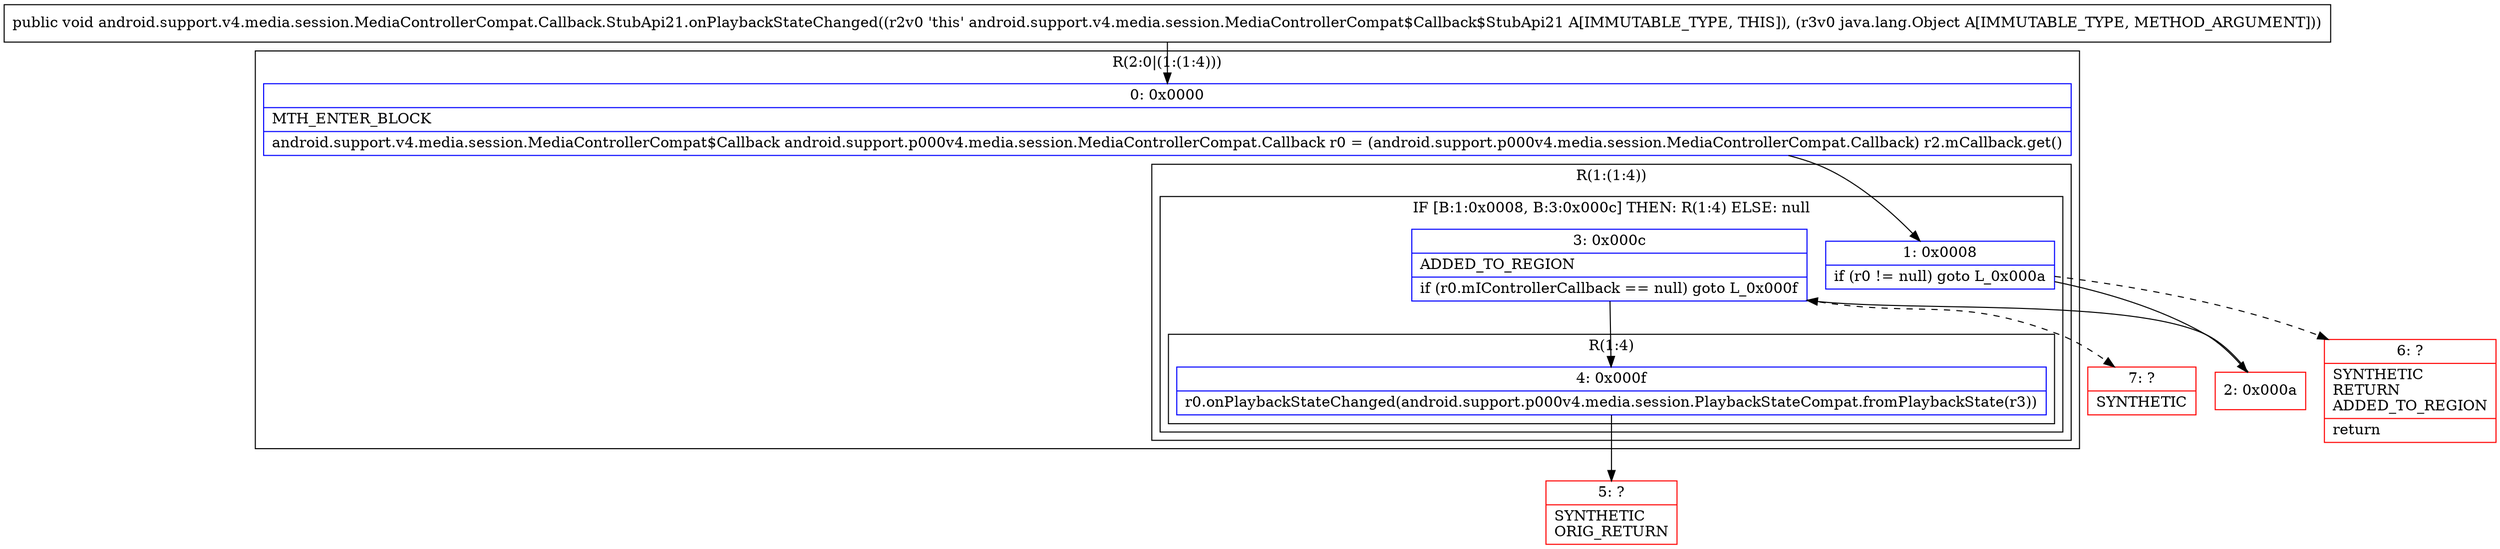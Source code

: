 digraph "CFG forandroid.support.v4.media.session.MediaControllerCompat.Callback.StubApi21.onPlaybackStateChanged(Ljava\/lang\/Object;)V" {
subgraph cluster_Region_98029031 {
label = "R(2:0|(1:(1:4)))";
node [shape=record,color=blue];
Node_0 [shape=record,label="{0\:\ 0x0000|MTH_ENTER_BLOCK\l|android.support.v4.media.session.MediaControllerCompat$Callback android.support.p000v4.media.session.MediaControllerCompat.Callback r0 = (android.support.p000v4.media.session.MediaControllerCompat.Callback) r2.mCallback.get()\l}"];
subgraph cluster_Region_1416466885 {
label = "R(1:(1:4))";
node [shape=record,color=blue];
subgraph cluster_IfRegion_599011526 {
label = "IF [B:1:0x0008, B:3:0x000c] THEN: R(1:4) ELSE: null";
node [shape=record,color=blue];
Node_1 [shape=record,label="{1\:\ 0x0008|if (r0 != null) goto L_0x000a\l}"];
Node_3 [shape=record,label="{3\:\ 0x000c|ADDED_TO_REGION\l|if (r0.mIControllerCallback == null) goto L_0x000f\l}"];
subgraph cluster_Region_1265559510 {
label = "R(1:4)";
node [shape=record,color=blue];
Node_4 [shape=record,label="{4\:\ 0x000f|r0.onPlaybackStateChanged(android.support.p000v4.media.session.PlaybackStateCompat.fromPlaybackState(r3))\l}"];
}
}
}
}
Node_2 [shape=record,color=red,label="{2\:\ 0x000a}"];
Node_5 [shape=record,color=red,label="{5\:\ ?|SYNTHETIC\lORIG_RETURN\l}"];
Node_6 [shape=record,color=red,label="{6\:\ ?|SYNTHETIC\lRETURN\lADDED_TO_REGION\l|return\l}"];
Node_7 [shape=record,color=red,label="{7\:\ ?|SYNTHETIC\l}"];
MethodNode[shape=record,label="{public void android.support.v4.media.session.MediaControllerCompat.Callback.StubApi21.onPlaybackStateChanged((r2v0 'this' android.support.v4.media.session.MediaControllerCompat$Callback$StubApi21 A[IMMUTABLE_TYPE, THIS]), (r3v0 java.lang.Object A[IMMUTABLE_TYPE, METHOD_ARGUMENT])) }"];
MethodNode -> Node_0;
Node_0 -> Node_1;
Node_1 -> Node_2;
Node_1 -> Node_6[style=dashed];
Node_3 -> Node_4;
Node_3 -> Node_7[style=dashed];
Node_4 -> Node_5;
Node_2 -> Node_3;
}


